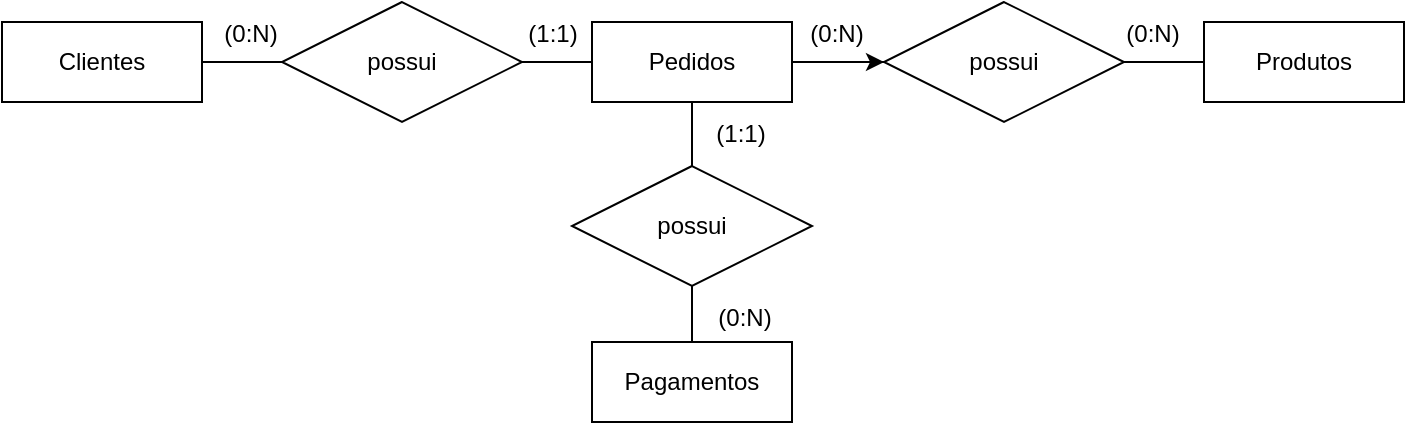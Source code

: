 <mxfile version="26.2.4" pages="3">
  <diagram name="Modelo Conceitual" id="dno8IKw_7OWP5Aaa4nih">
    <mxGraphModel dx="859" dy="526" grid="1" gridSize="8" guides="1" tooltips="1" connect="1" arrows="1" fold="1" page="1" pageScale="1" pageWidth="827" pageHeight="1169" background="none" math="0" shadow="0">
      <root>
        <mxCell id="0" />
        <mxCell id="1" parent="0" />
        <mxCell id="rZbsSwuXMM9Pe_eUIxAz-1" value="Clientes" style="whiteSpace=wrap;html=1;align=center;flipV=0;flipH=1;" parent="1" vertex="1">
          <mxGeometry x="36" y="96" width="100" height="40" as="geometry" />
        </mxCell>
        <mxCell id="rZbsSwuXMM9Pe_eUIxAz-2" value="Produtos" style="whiteSpace=wrap;html=1;align=center;flipV=0;flipH=1;" parent="1" vertex="1">
          <mxGeometry x="637" y="96" width="100" height="40" as="geometry" />
        </mxCell>
        <mxCell id="rZbsSwuXMM9Pe_eUIxAz-19" value="" style="edgeStyle=orthogonalEdgeStyle;rounded=0;orthogonalLoop=1;jettySize=auto;html=1;endArrow=none;startFill=0;" parent="1" source="rZbsSwuXMM9Pe_eUIxAz-3" target="rZbsSwuXMM9Pe_eUIxAz-17" edge="1">
          <mxGeometry relative="1" as="geometry" />
        </mxCell>
        <mxCell id="rZbsSwuXMM9Pe_eUIxAz-3" value="Pagamentos" style="whiteSpace=wrap;html=1;align=center;" parent="1" vertex="1">
          <mxGeometry x="331" y="256" width="100" height="40" as="geometry" />
        </mxCell>
        <mxCell id="rZbsSwuXMM9Pe_eUIxAz-8" style="edgeStyle=orthogonalEdgeStyle;rounded=0;orthogonalLoop=1;jettySize=auto;html=1;exitX=0;exitY=0.5;exitDx=0;exitDy=0;entryX=1;entryY=0.5;entryDx=0;entryDy=0;endArrow=none;startFill=0;" parent="1" source="rZbsSwuXMM9Pe_eUIxAz-4" target="rZbsSwuXMM9Pe_eUIxAz-6" edge="1">
          <mxGeometry relative="1" as="geometry" />
        </mxCell>
        <mxCell id="rZbsSwuXMM9Pe_eUIxAz-11" value="" style="edgeStyle=orthogonalEdgeStyle;rounded=0;orthogonalLoop=1;jettySize=auto;html=1;" parent="1" source="rZbsSwuXMM9Pe_eUIxAz-4" target="rZbsSwuXMM9Pe_eUIxAz-7" edge="1">
          <mxGeometry relative="1" as="geometry" />
        </mxCell>
        <mxCell id="rZbsSwuXMM9Pe_eUIxAz-4" value="Pedidos" style="whiteSpace=wrap;html=1;align=center;flipV=0;flipH=1;" parent="1" vertex="1">
          <mxGeometry x="331" y="96" width="100" height="40" as="geometry" />
        </mxCell>
        <mxCell id="rZbsSwuXMM9Pe_eUIxAz-9" style="edgeStyle=orthogonalEdgeStyle;rounded=0;orthogonalLoop=1;jettySize=auto;html=1;exitX=0;exitY=0.5;exitDx=0;exitDy=0;entryX=1;entryY=0.5;entryDx=0;entryDy=0;endArrow=none;startFill=0;" parent="1" source="rZbsSwuXMM9Pe_eUIxAz-6" target="rZbsSwuXMM9Pe_eUIxAz-1" edge="1">
          <mxGeometry relative="1" as="geometry" />
        </mxCell>
        <mxCell id="rZbsSwuXMM9Pe_eUIxAz-6" value="possui" style="shape=rhombus;perimeter=rhombusPerimeter;whiteSpace=wrap;html=1;align=center;flipV=0;flipH=1;" parent="1" vertex="1">
          <mxGeometry x="176" y="86" width="120" height="60" as="geometry" />
        </mxCell>
        <mxCell id="rZbsSwuXMM9Pe_eUIxAz-12" value="" style="edgeStyle=orthogonalEdgeStyle;rounded=0;orthogonalLoop=1;jettySize=auto;html=1;endArrow=none;startFill=0;" parent="1" source="rZbsSwuXMM9Pe_eUIxAz-7" target="rZbsSwuXMM9Pe_eUIxAz-2" edge="1">
          <mxGeometry relative="1" as="geometry" />
        </mxCell>
        <mxCell id="rZbsSwuXMM9Pe_eUIxAz-16" value="" style="edgeStyle=orthogonalEdgeStyle;rounded=0;orthogonalLoop=1;jettySize=auto;html=1;endArrow=none;startFill=0;" parent="1" source="rZbsSwuXMM9Pe_eUIxAz-7" target="rZbsSwuXMM9Pe_eUIxAz-4" edge="1">
          <mxGeometry relative="1" as="geometry" />
        </mxCell>
        <mxCell id="rZbsSwuXMM9Pe_eUIxAz-7" value="possui" style="shape=rhombus;perimeter=rhombusPerimeter;whiteSpace=wrap;html=1;align=center;flipV=0;flipH=1;" parent="1" vertex="1">
          <mxGeometry x="477" y="86" width="120" height="60" as="geometry" />
        </mxCell>
        <mxCell id="rZbsSwuXMM9Pe_eUIxAz-18" value="" style="edgeStyle=orthogonalEdgeStyle;rounded=0;orthogonalLoop=1;jettySize=auto;html=1;endArrow=none;startFill=0;" parent="1" source="rZbsSwuXMM9Pe_eUIxAz-17" target="rZbsSwuXMM9Pe_eUIxAz-4" edge="1">
          <mxGeometry relative="1" as="geometry" />
        </mxCell>
        <mxCell id="rZbsSwuXMM9Pe_eUIxAz-17" value="possui" style="shape=rhombus;perimeter=rhombusPerimeter;whiteSpace=wrap;html=1;align=center;flipV=0;flipH=1;" parent="1" vertex="1">
          <mxGeometry x="321" y="168" width="120" height="60" as="geometry" />
        </mxCell>
        <mxCell id="rZbsSwuXMM9Pe_eUIxAz-20" value="(0:N)" style="text;html=1;align=center;verticalAlign=middle;resizable=0;points=[];autosize=1;strokeColor=none;fillColor=none;" parent="1" vertex="1">
          <mxGeometry x="136" y="86" width="48" height="32" as="geometry" />
        </mxCell>
        <mxCell id="rZbsSwuXMM9Pe_eUIxAz-21" value="(1:1)" style="text;html=1;align=center;verticalAlign=middle;resizable=0;points=[];autosize=1;strokeColor=none;fillColor=none;" parent="1" vertex="1">
          <mxGeometry x="287" y="86" width="48" height="32" as="geometry" />
        </mxCell>
        <mxCell id="rZbsSwuXMM9Pe_eUIxAz-22" value="(0:N)" style="text;html=1;align=center;verticalAlign=middle;resizable=0;points=[];autosize=1;strokeColor=none;fillColor=none;" parent="1" vertex="1">
          <mxGeometry x="587" y="86" width="48" height="32" as="geometry" />
        </mxCell>
        <mxCell id="rZbsSwuXMM9Pe_eUIxAz-23" value="(0:N)" style="text;html=1;align=center;verticalAlign=middle;resizable=0;points=[];autosize=1;strokeColor=none;fillColor=none;" parent="1" vertex="1">
          <mxGeometry x="429" y="86" width="48" height="32" as="geometry" />
        </mxCell>
        <mxCell id="rZbsSwuXMM9Pe_eUIxAz-28" value="(1:1)" style="text;html=1;align=center;verticalAlign=middle;resizable=0;points=[];autosize=1;strokeColor=none;fillColor=none;" parent="1" vertex="1">
          <mxGeometry x="381" y="136" width="48" height="32" as="geometry" />
        </mxCell>
        <mxCell id="rZbsSwuXMM9Pe_eUIxAz-29" value="(0:N)" style="text;html=1;align=center;verticalAlign=middle;resizable=0;points=[];autosize=1;strokeColor=none;fillColor=none;" parent="1" vertex="1">
          <mxGeometry x="383" y="228" width="48" height="32" as="geometry" />
        </mxCell>
      </root>
    </mxGraphModel>
  </diagram>
  <diagram id="_huZORcpDx7SbmaHB3m-" name="Modelo Logico">
    <mxGraphModel dx="730" dy="447" grid="1" gridSize="10" guides="1" tooltips="1" connect="1" arrows="1" fold="1" page="1" pageScale="1" pageWidth="827" pageHeight="1169" math="0" shadow="0">
      <root>
        <mxCell id="0" />
        <mxCell id="1" parent="0" />
        <mxCell id="Nu4CE8ASQNmCY3caUZwu-1" value="Clientes" style="shape=table;startSize=30;container=1;collapsible=1;childLayout=tableLayout;fixedRows=1;rowLines=0;fontStyle=1;align=center;resizeLast=1;html=1;" vertex="1" parent="1">
          <mxGeometry x="60" y="160" width="180" height="210" as="geometry" />
        </mxCell>
        <mxCell id="Nu4CE8ASQNmCY3caUZwu-2" value="" style="shape=tableRow;horizontal=0;startSize=0;swimlaneHead=0;swimlaneBody=0;fillColor=none;collapsible=0;dropTarget=0;points=[[0,0.5],[1,0.5]];portConstraint=eastwest;top=0;left=0;right=0;bottom=1;" vertex="1" parent="Nu4CE8ASQNmCY3caUZwu-1">
          <mxGeometry y="30" width="180" height="30" as="geometry" />
        </mxCell>
        <mxCell id="Nu4CE8ASQNmCY3caUZwu-3" value="PK" style="shape=partialRectangle;connectable=0;fillColor=none;top=0;left=0;bottom=0;right=0;fontStyle=1;overflow=hidden;whiteSpace=wrap;html=1;" vertex="1" parent="Nu4CE8ASQNmCY3caUZwu-2">
          <mxGeometry width="30" height="30" as="geometry">
            <mxRectangle width="30" height="30" as="alternateBounds" />
          </mxGeometry>
        </mxCell>
        <mxCell id="Nu4CE8ASQNmCY3caUZwu-4" value="idCliente" style="shape=partialRectangle;connectable=0;fillColor=none;top=0;left=0;bottom=0;right=0;align=left;spacingLeft=6;fontStyle=5;overflow=hidden;whiteSpace=wrap;html=1;" vertex="1" parent="Nu4CE8ASQNmCY3caUZwu-2">
          <mxGeometry x="30" width="150" height="30" as="geometry">
            <mxRectangle width="150" height="30" as="alternateBounds" />
          </mxGeometry>
        </mxCell>
        <mxCell id="Nu4CE8ASQNmCY3caUZwu-5" value="" style="shape=tableRow;horizontal=0;startSize=0;swimlaneHead=0;swimlaneBody=0;fillColor=none;collapsible=0;dropTarget=0;points=[[0,0.5],[1,0.5]];portConstraint=eastwest;top=0;left=0;right=0;bottom=0;" vertex="1" parent="Nu4CE8ASQNmCY3caUZwu-1">
          <mxGeometry y="60" width="180" height="30" as="geometry" />
        </mxCell>
        <mxCell id="Nu4CE8ASQNmCY3caUZwu-6" value="" style="shape=partialRectangle;connectable=0;fillColor=none;top=0;left=0;bottom=0;right=0;editable=1;overflow=hidden;whiteSpace=wrap;html=1;" vertex="1" parent="Nu4CE8ASQNmCY3caUZwu-5">
          <mxGeometry width="30" height="30" as="geometry">
            <mxRectangle width="30" height="30" as="alternateBounds" />
          </mxGeometry>
        </mxCell>
        <mxCell id="Nu4CE8ASQNmCY3caUZwu-7" value="NomeCompleto" style="shape=partialRectangle;connectable=0;fillColor=none;top=0;left=0;bottom=0;right=0;align=left;spacingLeft=6;overflow=hidden;whiteSpace=wrap;html=1;" vertex="1" parent="Nu4CE8ASQNmCY3caUZwu-5">
          <mxGeometry x="30" width="150" height="30" as="geometry">
            <mxRectangle width="150" height="30" as="alternateBounds" />
          </mxGeometry>
        </mxCell>
        <mxCell id="Nu4CE8ASQNmCY3caUZwu-8" value="" style="shape=tableRow;horizontal=0;startSize=0;swimlaneHead=0;swimlaneBody=0;fillColor=none;collapsible=0;dropTarget=0;points=[[0,0.5],[1,0.5]];portConstraint=eastwest;top=0;left=0;right=0;bottom=0;" vertex="1" parent="Nu4CE8ASQNmCY3caUZwu-1">
          <mxGeometry y="90" width="180" height="30" as="geometry" />
        </mxCell>
        <mxCell id="Nu4CE8ASQNmCY3caUZwu-9" value="" style="shape=partialRectangle;connectable=0;fillColor=none;top=0;left=0;bottom=0;right=0;editable=1;overflow=hidden;whiteSpace=wrap;html=1;" vertex="1" parent="Nu4CE8ASQNmCY3caUZwu-8">
          <mxGeometry width="30" height="30" as="geometry">
            <mxRectangle width="30" height="30" as="alternateBounds" />
          </mxGeometry>
        </mxCell>
        <mxCell id="Nu4CE8ASQNmCY3caUZwu-10" value="Email" style="shape=partialRectangle;connectable=0;fillColor=none;top=0;left=0;bottom=0;right=0;align=left;spacingLeft=6;overflow=hidden;whiteSpace=wrap;html=1;" vertex="1" parent="Nu4CE8ASQNmCY3caUZwu-8">
          <mxGeometry x="30" width="150" height="30" as="geometry">
            <mxRectangle width="150" height="30" as="alternateBounds" />
          </mxGeometry>
        </mxCell>
        <mxCell id="Nu4CE8ASQNmCY3caUZwu-11" value="" style="shape=tableRow;horizontal=0;startSize=0;swimlaneHead=0;swimlaneBody=0;fillColor=none;collapsible=0;dropTarget=0;points=[[0,0.5],[1,0.5]];portConstraint=eastwest;top=0;left=0;right=0;bottom=0;" vertex="1" parent="Nu4CE8ASQNmCY3caUZwu-1">
          <mxGeometry y="120" width="180" height="30" as="geometry" />
        </mxCell>
        <mxCell id="Nu4CE8ASQNmCY3caUZwu-12" value="" style="shape=partialRectangle;connectable=0;fillColor=none;top=0;left=0;bottom=0;right=0;editable=1;overflow=hidden;whiteSpace=wrap;html=1;" vertex="1" parent="Nu4CE8ASQNmCY3caUZwu-11">
          <mxGeometry width="30" height="30" as="geometry">
            <mxRectangle width="30" height="30" as="alternateBounds" />
          </mxGeometry>
        </mxCell>
        <mxCell id="Nu4CE8ASQNmCY3caUZwu-13" value="Telefone" style="shape=partialRectangle;connectable=0;fillColor=none;top=0;left=0;bottom=0;right=0;align=left;spacingLeft=6;overflow=hidden;whiteSpace=wrap;html=1;" vertex="1" parent="Nu4CE8ASQNmCY3caUZwu-11">
          <mxGeometry x="30" width="150" height="30" as="geometry">
            <mxRectangle width="150" height="30" as="alternateBounds" />
          </mxGeometry>
        </mxCell>
        <mxCell id="pBLuhEvoIvPqjM3sjOBT-1" value="" style="shape=tableRow;horizontal=0;startSize=0;swimlaneHead=0;swimlaneBody=0;fillColor=none;collapsible=0;dropTarget=0;points=[[0,0.5],[1,0.5]];portConstraint=eastwest;top=0;left=0;right=0;bottom=0;" vertex="1" parent="Nu4CE8ASQNmCY3caUZwu-1">
          <mxGeometry y="150" width="180" height="30" as="geometry" />
        </mxCell>
        <mxCell id="pBLuhEvoIvPqjM3sjOBT-2" value="" style="shape=partialRectangle;connectable=0;fillColor=none;top=0;left=0;bottom=0;right=0;editable=1;overflow=hidden;whiteSpace=wrap;html=1;" vertex="1" parent="pBLuhEvoIvPqjM3sjOBT-1">
          <mxGeometry width="30" height="30" as="geometry">
            <mxRectangle width="30" height="30" as="alternateBounds" />
          </mxGeometry>
        </mxCell>
        <mxCell id="pBLuhEvoIvPqjM3sjOBT-3" value="Endereco" style="shape=partialRectangle;connectable=0;fillColor=none;top=0;left=0;bottom=0;right=0;align=left;spacingLeft=6;overflow=hidden;whiteSpace=wrap;html=1;" vertex="1" parent="pBLuhEvoIvPqjM3sjOBT-1">
          <mxGeometry x="30" width="150" height="30" as="geometry">
            <mxRectangle width="150" height="30" as="alternateBounds" />
          </mxGeometry>
        </mxCell>
        <mxCell id="pBLuhEvoIvPqjM3sjOBT-4" value="" style="shape=tableRow;horizontal=0;startSize=0;swimlaneHead=0;swimlaneBody=0;fillColor=none;collapsible=0;dropTarget=0;points=[[0,0.5],[1,0.5]];portConstraint=eastwest;top=0;left=0;right=0;bottom=0;" vertex="1" parent="Nu4CE8ASQNmCY3caUZwu-1">
          <mxGeometry y="180" width="180" height="30" as="geometry" />
        </mxCell>
        <mxCell id="pBLuhEvoIvPqjM3sjOBT-5" value="" style="shape=partialRectangle;connectable=0;fillColor=none;top=0;left=0;bottom=0;right=0;editable=1;overflow=hidden;whiteSpace=wrap;html=1;" vertex="1" parent="pBLuhEvoIvPqjM3sjOBT-4">
          <mxGeometry width="30" height="30" as="geometry">
            <mxRectangle width="30" height="30" as="alternateBounds" />
          </mxGeometry>
        </mxCell>
        <mxCell id="pBLuhEvoIvPqjM3sjOBT-6" value="DataCadastro" style="shape=partialRectangle;connectable=0;fillColor=none;top=0;left=0;bottom=0;right=0;align=left;spacingLeft=6;overflow=hidden;whiteSpace=wrap;html=1;" vertex="1" parent="pBLuhEvoIvPqjM3sjOBT-4">
          <mxGeometry x="30" width="150" height="30" as="geometry">
            <mxRectangle width="150" height="30" as="alternateBounds" />
          </mxGeometry>
        </mxCell>
        <mxCell id="Nu4CE8ASQNmCY3caUZwu-28" value="Pagamentos" style="shape=table;startSize=30;container=1;collapsible=1;childLayout=tableLayout;fixedRows=1;rowLines=0;fontStyle=1;align=center;resizeLast=1;html=1;" vertex="1" parent="1">
          <mxGeometry x="540" y="160" width="180" height="210" as="geometry" />
        </mxCell>
        <mxCell id="Nu4CE8ASQNmCY3caUZwu-29" value="" style="shape=tableRow;horizontal=0;startSize=0;swimlaneHead=0;swimlaneBody=0;fillColor=none;collapsible=0;dropTarget=0;points=[[0,0.5],[1,0.5]];portConstraint=eastwest;top=0;left=0;right=0;bottom=1;" vertex="1" parent="Nu4CE8ASQNmCY3caUZwu-28">
          <mxGeometry y="30" width="180" height="30" as="geometry" />
        </mxCell>
        <mxCell id="Nu4CE8ASQNmCY3caUZwu-30" value="PK" style="shape=partialRectangle;connectable=0;fillColor=none;top=0;left=0;bottom=0;right=0;fontStyle=1;overflow=hidden;whiteSpace=wrap;html=1;" vertex="1" parent="Nu4CE8ASQNmCY3caUZwu-29">
          <mxGeometry width="30" height="30" as="geometry">
            <mxRectangle width="30" height="30" as="alternateBounds" />
          </mxGeometry>
        </mxCell>
        <mxCell id="Nu4CE8ASQNmCY3caUZwu-31" value="idProduto" style="shape=partialRectangle;connectable=0;fillColor=none;top=0;left=0;bottom=0;right=0;align=left;spacingLeft=6;fontStyle=5;overflow=hidden;whiteSpace=wrap;html=1;" vertex="1" parent="Nu4CE8ASQNmCY3caUZwu-29">
          <mxGeometry x="30" width="150" height="30" as="geometry">
            <mxRectangle width="150" height="30" as="alternateBounds" />
          </mxGeometry>
        </mxCell>
        <mxCell id="Nu4CE8ASQNmCY3caUZwu-32" value="" style="shape=tableRow;horizontal=0;startSize=0;swimlaneHead=0;swimlaneBody=0;fillColor=none;collapsible=0;dropTarget=0;points=[[0,0.5],[1,0.5]];portConstraint=eastwest;top=0;left=0;right=0;bottom=0;" vertex="1" parent="Nu4CE8ASQNmCY3caUZwu-28">
          <mxGeometry y="60" width="180" height="30" as="geometry" />
        </mxCell>
        <mxCell id="Nu4CE8ASQNmCY3caUZwu-33" value="" style="shape=partialRectangle;connectable=0;fillColor=none;top=0;left=0;bottom=0;right=0;editable=1;overflow=hidden;whiteSpace=wrap;html=1;" vertex="1" parent="Nu4CE8ASQNmCY3caUZwu-32">
          <mxGeometry width="30" height="30" as="geometry">
            <mxRectangle width="30" height="30" as="alternateBounds" />
          </mxGeometry>
        </mxCell>
        <mxCell id="Nu4CE8ASQNmCY3caUZwu-34" value="NomeProduto" style="shape=partialRectangle;connectable=0;fillColor=none;top=0;left=0;bottom=0;right=0;align=left;spacingLeft=6;overflow=hidden;whiteSpace=wrap;html=1;" vertex="1" parent="Nu4CE8ASQNmCY3caUZwu-32">
          <mxGeometry x="30" width="150" height="30" as="geometry">
            <mxRectangle width="150" height="30" as="alternateBounds" />
          </mxGeometry>
        </mxCell>
        <mxCell id="Nu4CE8ASQNmCY3caUZwu-35" value="" style="shape=tableRow;horizontal=0;startSize=0;swimlaneHead=0;swimlaneBody=0;fillColor=none;collapsible=0;dropTarget=0;points=[[0,0.5],[1,0.5]];portConstraint=eastwest;top=0;left=0;right=0;bottom=0;" vertex="1" parent="Nu4CE8ASQNmCY3caUZwu-28">
          <mxGeometry y="90" width="180" height="30" as="geometry" />
        </mxCell>
        <mxCell id="Nu4CE8ASQNmCY3caUZwu-36" value="" style="shape=partialRectangle;connectable=0;fillColor=none;top=0;left=0;bottom=0;right=0;editable=1;overflow=hidden;whiteSpace=wrap;html=1;" vertex="1" parent="Nu4CE8ASQNmCY3caUZwu-35">
          <mxGeometry width="30" height="30" as="geometry">
            <mxRectangle width="30" height="30" as="alternateBounds" />
          </mxGeometry>
        </mxCell>
        <mxCell id="Nu4CE8ASQNmCY3caUZwu-37" value="Descricao" style="shape=partialRectangle;connectable=0;fillColor=none;top=0;left=0;bottom=0;right=0;align=left;spacingLeft=6;overflow=hidden;whiteSpace=wrap;html=1;" vertex="1" parent="Nu4CE8ASQNmCY3caUZwu-35">
          <mxGeometry x="30" width="150" height="30" as="geometry">
            <mxRectangle width="150" height="30" as="alternateBounds" />
          </mxGeometry>
        </mxCell>
        <mxCell id="Nu4CE8ASQNmCY3caUZwu-38" value="" style="shape=tableRow;horizontal=0;startSize=0;swimlaneHead=0;swimlaneBody=0;fillColor=none;collapsible=0;dropTarget=0;points=[[0,0.5],[1,0.5]];portConstraint=eastwest;top=0;left=0;right=0;bottom=0;" vertex="1" parent="Nu4CE8ASQNmCY3caUZwu-28">
          <mxGeometry y="120" width="180" height="30" as="geometry" />
        </mxCell>
        <mxCell id="Nu4CE8ASQNmCY3caUZwu-39" value="" style="shape=partialRectangle;connectable=0;fillColor=none;top=0;left=0;bottom=0;right=0;editable=1;overflow=hidden;whiteSpace=wrap;html=1;" vertex="1" parent="Nu4CE8ASQNmCY3caUZwu-38">
          <mxGeometry width="30" height="30" as="geometry">
            <mxRectangle width="30" height="30" as="alternateBounds" />
          </mxGeometry>
        </mxCell>
        <mxCell id="Nu4CE8ASQNmCY3caUZwu-40" value="Preco" style="shape=partialRectangle;connectable=0;fillColor=none;top=0;left=0;bottom=0;right=0;align=left;spacingLeft=6;overflow=hidden;whiteSpace=wrap;html=1;" vertex="1" parent="Nu4CE8ASQNmCY3caUZwu-38">
          <mxGeometry x="30" width="150" height="30" as="geometry">
            <mxRectangle width="150" height="30" as="alternateBounds" />
          </mxGeometry>
        </mxCell>
        <mxCell id="pBLuhEvoIvPqjM3sjOBT-7" value="" style="shape=tableRow;horizontal=0;startSize=0;swimlaneHead=0;swimlaneBody=0;fillColor=none;collapsible=0;dropTarget=0;points=[[0,0.5],[1,0.5]];portConstraint=eastwest;top=0;left=0;right=0;bottom=0;" vertex="1" parent="Nu4CE8ASQNmCY3caUZwu-28">
          <mxGeometry y="150" width="180" height="30" as="geometry" />
        </mxCell>
        <mxCell id="pBLuhEvoIvPqjM3sjOBT-8" value="" style="shape=partialRectangle;connectable=0;fillColor=none;top=0;left=0;bottom=0;right=0;editable=1;overflow=hidden;whiteSpace=wrap;html=1;" vertex="1" parent="pBLuhEvoIvPqjM3sjOBT-7">
          <mxGeometry width="30" height="30" as="geometry">
            <mxRectangle width="30" height="30" as="alternateBounds" />
          </mxGeometry>
        </mxCell>
        <mxCell id="pBLuhEvoIvPqjM3sjOBT-9" value="EstoqueDisponivel" style="shape=partialRectangle;connectable=0;fillColor=none;top=0;left=0;bottom=0;right=0;align=left;spacingLeft=6;overflow=hidden;whiteSpace=wrap;html=1;" vertex="1" parent="pBLuhEvoIvPqjM3sjOBT-7">
          <mxGeometry x="30" width="150" height="30" as="geometry">
            <mxRectangle width="150" height="30" as="alternateBounds" />
          </mxGeometry>
        </mxCell>
        <mxCell id="pBLuhEvoIvPqjM3sjOBT-10" value="" style="shape=tableRow;horizontal=0;startSize=0;swimlaneHead=0;swimlaneBody=0;fillColor=none;collapsible=0;dropTarget=0;points=[[0,0.5],[1,0.5]];portConstraint=eastwest;top=0;left=0;right=0;bottom=0;" vertex="1" parent="Nu4CE8ASQNmCY3caUZwu-28">
          <mxGeometry y="180" width="180" height="30" as="geometry" />
        </mxCell>
        <mxCell id="pBLuhEvoIvPqjM3sjOBT-11" value="" style="shape=partialRectangle;connectable=0;fillColor=none;top=0;left=0;bottom=0;right=0;editable=1;overflow=hidden;whiteSpace=wrap;html=1;" vertex="1" parent="pBLuhEvoIvPqjM3sjOBT-10">
          <mxGeometry width="30" height="30" as="geometry">
            <mxRectangle width="30" height="30" as="alternateBounds" />
          </mxGeometry>
        </mxCell>
        <mxCell id="pBLuhEvoIvPqjM3sjOBT-12" value="CategoriaProduto" style="shape=partialRectangle;connectable=0;fillColor=none;top=0;left=0;bottom=0;right=0;align=left;spacingLeft=6;overflow=hidden;whiteSpace=wrap;html=1;" vertex="1" parent="pBLuhEvoIvPqjM3sjOBT-10">
          <mxGeometry x="30" width="150" height="30" as="geometry">
            <mxRectangle width="150" height="30" as="alternateBounds" />
          </mxGeometry>
        </mxCell>
        <mxCell id="Nu4CE8ASQNmCY3caUZwu-41" value="Pedidos" style="shape=table;startSize=30;container=1;collapsible=1;childLayout=tableLayout;fixedRows=1;rowLines=0;fontStyle=1;align=center;resizeLast=1;html=1;" vertex="1" parent="1">
          <mxGeometry x="310" y="350" width="180" height="210" as="geometry" />
        </mxCell>
        <mxCell id="Nu4CE8ASQNmCY3caUZwu-42" value="" style="shape=tableRow;horizontal=0;startSize=0;swimlaneHead=0;swimlaneBody=0;fillColor=none;collapsible=0;dropTarget=0;points=[[0,0.5],[1,0.5]];portConstraint=eastwest;top=0;left=0;right=0;bottom=1;" vertex="1" parent="Nu4CE8ASQNmCY3caUZwu-41">
          <mxGeometry y="30" width="180" height="30" as="geometry" />
        </mxCell>
        <mxCell id="Nu4CE8ASQNmCY3caUZwu-43" value="PK" style="shape=partialRectangle;connectable=0;fillColor=none;top=0;left=0;bottom=0;right=0;fontStyle=1;overflow=hidden;whiteSpace=wrap;html=1;" vertex="1" parent="Nu4CE8ASQNmCY3caUZwu-42">
          <mxGeometry width="30" height="30" as="geometry">
            <mxRectangle width="30" height="30" as="alternateBounds" />
          </mxGeometry>
        </mxCell>
        <mxCell id="Nu4CE8ASQNmCY3caUZwu-44" value="idPedido" style="shape=partialRectangle;connectable=0;fillColor=none;top=0;left=0;bottom=0;right=0;align=left;spacingLeft=6;fontStyle=5;overflow=hidden;whiteSpace=wrap;html=1;" vertex="1" parent="Nu4CE8ASQNmCY3caUZwu-42">
          <mxGeometry x="30" width="150" height="30" as="geometry">
            <mxRectangle width="150" height="30" as="alternateBounds" />
          </mxGeometry>
        </mxCell>
        <mxCell id="Nu4CE8ASQNmCY3caUZwu-45" value="" style="shape=tableRow;horizontal=0;startSize=0;swimlaneHead=0;swimlaneBody=0;fillColor=none;collapsible=0;dropTarget=0;points=[[0,0.5],[1,0.5]];portConstraint=eastwest;top=0;left=0;right=0;bottom=0;" vertex="1" parent="Nu4CE8ASQNmCY3caUZwu-41">
          <mxGeometry y="60" width="180" height="30" as="geometry" />
        </mxCell>
        <mxCell id="Nu4CE8ASQNmCY3caUZwu-46" value="" style="shape=partialRectangle;connectable=0;fillColor=none;top=0;left=0;bottom=0;right=0;editable=1;overflow=hidden;whiteSpace=wrap;html=1;" vertex="1" parent="Nu4CE8ASQNmCY3caUZwu-45">
          <mxGeometry width="30" height="30" as="geometry">
            <mxRectangle width="30" height="30" as="alternateBounds" />
          </mxGeometry>
        </mxCell>
        <mxCell id="Nu4CE8ASQNmCY3caUZwu-47" value="DataPagamento" style="shape=partialRectangle;connectable=0;fillColor=none;top=0;left=0;bottom=0;right=0;align=left;spacingLeft=6;overflow=hidden;whiteSpace=wrap;html=1;" vertex="1" parent="Nu4CE8ASQNmCY3caUZwu-45">
          <mxGeometry x="30" width="150" height="30" as="geometry">
            <mxRectangle width="150" height="30" as="alternateBounds" />
          </mxGeometry>
        </mxCell>
        <mxCell id="Nu4CE8ASQNmCY3caUZwu-48" value="" style="shape=tableRow;horizontal=0;startSize=0;swimlaneHead=0;swimlaneBody=0;fillColor=none;collapsible=0;dropTarget=0;points=[[0,0.5],[1,0.5]];portConstraint=eastwest;top=0;left=0;right=0;bottom=0;" vertex="1" parent="Nu4CE8ASQNmCY3caUZwu-41">
          <mxGeometry y="90" width="180" height="30" as="geometry" />
        </mxCell>
        <mxCell id="Nu4CE8ASQNmCY3caUZwu-49" value="" style="shape=partialRectangle;connectable=0;fillColor=none;top=0;left=0;bottom=0;right=0;editable=1;overflow=hidden;whiteSpace=wrap;html=1;" vertex="1" parent="Nu4CE8ASQNmCY3caUZwu-48">
          <mxGeometry width="30" height="30" as="geometry">
            <mxRectangle width="30" height="30" as="alternateBounds" />
          </mxGeometry>
        </mxCell>
        <mxCell id="Nu4CE8ASQNmCY3caUZwu-50" value="StatusPagamento" style="shape=partialRectangle;connectable=0;fillColor=none;top=0;left=0;bottom=0;right=0;align=left;spacingLeft=6;overflow=hidden;whiteSpace=wrap;html=1;" vertex="1" parent="Nu4CE8ASQNmCY3caUZwu-48">
          <mxGeometry x="30" width="150" height="30" as="geometry">
            <mxRectangle width="150" height="30" as="alternateBounds" />
          </mxGeometry>
        </mxCell>
        <mxCell id="Nu4CE8ASQNmCY3caUZwu-51" value="" style="shape=tableRow;horizontal=0;startSize=0;swimlaneHead=0;swimlaneBody=0;fillColor=none;collapsible=0;dropTarget=0;points=[[0,0.5],[1,0.5]];portConstraint=eastwest;top=0;left=0;right=0;bottom=0;" vertex="1" parent="Nu4CE8ASQNmCY3caUZwu-41">
          <mxGeometry y="120" width="180" height="30" as="geometry" />
        </mxCell>
        <mxCell id="Nu4CE8ASQNmCY3caUZwu-52" value="" style="shape=partialRectangle;connectable=0;fillColor=none;top=0;left=0;bottom=0;right=0;editable=1;overflow=hidden;whiteSpace=wrap;html=1;" vertex="1" parent="Nu4CE8ASQNmCY3caUZwu-51">
          <mxGeometry width="30" height="30" as="geometry">
            <mxRectangle width="30" height="30" as="alternateBounds" />
          </mxGeometry>
        </mxCell>
        <mxCell id="Nu4CE8ASQNmCY3caUZwu-53" value="Row 3" style="shape=partialRectangle;connectable=0;fillColor=none;top=0;left=0;bottom=0;right=0;align=left;spacingLeft=6;overflow=hidden;whiteSpace=wrap;html=1;" vertex="1" parent="Nu4CE8ASQNmCY3caUZwu-51">
          <mxGeometry x="30" width="150" height="30" as="geometry">
            <mxRectangle width="150" height="30" as="alternateBounds" />
          </mxGeometry>
        </mxCell>
        <mxCell id="pBLuhEvoIvPqjM3sjOBT-13" value="" style="shape=tableRow;horizontal=0;startSize=0;swimlaneHead=0;swimlaneBody=0;fillColor=none;collapsible=0;dropTarget=0;points=[[0,0.5],[1,0.5]];portConstraint=eastwest;top=0;left=0;right=0;bottom=1;" vertex="1" parent="Nu4CE8ASQNmCY3caUZwu-41">
          <mxGeometry y="150" width="180" height="30" as="geometry" />
        </mxCell>
        <mxCell id="pBLuhEvoIvPqjM3sjOBT-14" value="FK" style="shape=partialRectangle;connectable=0;fillColor=none;top=0;left=0;bottom=0;right=0;fontStyle=1;overflow=hidden;whiteSpace=wrap;html=1;" vertex="1" parent="pBLuhEvoIvPqjM3sjOBT-13">
          <mxGeometry width="30" height="30" as="geometry">
            <mxRectangle width="30" height="30" as="alternateBounds" />
          </mxGeometry>
        </mxCell>
        <mxCell id="pBLuhEvoIvPqjM3sjOBT-15" value="idCliente" style="shape=partialRectangle;connectable=0;fillColor=none;top=0;left=0;bottom=0;right=0;align=left;spacingLeft=6;fontStyle=5;overflow=hidden;whiteSpace=wrap;html=1;" vertex="1" parent="pBLuhEvoIvPqjM3sjOBT-13">
          <mxGeometry x="30" width="150" height="30" as="geometry">
            <mxRectangle width="150" height="30" as="alternateBounds" />
          </mxGeometry>
        </mxCell>
        <mxCell id="pBLuhEvoIvPqjM3sjOBT-16" value="" style="shape=tableRow;horizontal=0;startSize=0;swimlaneHead=0;swimlaneBody=0;fillColor=none;collapsible=0;dropTarget=0;points=[[0,0.5],[1,0.5]];portConstraint=eastwest;top=0;left=0;right=0;bottom=1;" vertex="1" parent="Nu4CE8ASQNmCY3caUZwu-41">
          <mxGeometry y="180" width="180" height="30" as="geometry" />
        </mxCell>
        <mxCell id="pBLuhEvoIvPqjM3sjOBT-17" value="FK" style="shape=partialRectangle;connectable=0;fillColor=none;top=0;left=0;bottom=0;right=0;fontStyle=1;overflow=hidden;whiteSpace=wrap;html=1;" vertex="1" parent="pBLuhEvoIvPqjM3sjOBT-16">
          <mxGeometry width="30" height="30" as="geometry">
            <mxRectangle width="30" height="30" as="alternateBounds" />
          </mxGeometry>
        </mxCell>
        <mxCell id="pBLuhEvoIvPqjM3sjOBT-18" value="idPagamento" style="shape=partialRectangle;connectable=0;fillColor=none;top=0;left=0;bottom=0;right=0;align=left;spacingLeft=6;fontStyle=5;overflow=hidden;whiteSpace=wrap;html=1;" vertex="1" parent="pBLuhEvoIvPqjM3sjOBT-16">
          <mxGeometry x="30" width="150" height="30" as="geometry">
            <mxRectangle width="150" height="30" as="alternateBounds" />
          </mxGeometry>
        </mxCell>
        <mxCell id="Nu4CE8ASQNmCY3caUZwu-54" value="Pagamentos" style="shape=table;startSize=30;container=1;collapsible=1;childLayout=tableLayout;fixedRows=1;rowLines=0;fontStyle=1;align=center;resizeLast=1;html=1;" vertex="1" parent="1">
          <mxGeometry x="310" y="160" width="180" height="150" as="geometry" />
        </mxCell>
        <mxCell id="Nu4CE8ASQNmCY3caUZwu-55" value="" style="shape=tableRow;horizontal=0;startSize=0;swimlaneHead=0;swimlaneBody=0;fillColor=none;collapsible=0;dropTarget=0;points=[[0,0.5],[1,0.5]];portConstraint=eastwest;top=0;left=0;right=0;bottom=1;" vertex="1" parent="Nu4CE8ASQNmCY3caUZwu-54">
          <mxGeometry y="30" width="180" height="30" as="geometry" />
        </mxCell>
        <mxCell id="Nu4CE8ASQNmCY3caUZwu-56" value="PK" style="shape=partialRectangle;connectable=0;fillColor=none;top=0;left=0;bottom=0;right=0;fontStyle=1;overflow=hidden;whiteSpace=wrap;html=1;" vertex="1" parent="Nu4CE8ASQNmCY3caUZwu-55">
          <mxGeometry width="30" height="30" as="geometry">
            <mxRectangle width="30" height="30" as="alternateBounds" />
          </mxGeometry>
        </mxCell>
        <mxCell id="Nu4CE8ASQNmCY3caUZwu-57" value="idPagamento" style="shape=partialRectangle;connectable=0;fillColor=none;top=0;left=0;bottom=0;right=0;align=left;spacingLeft=6;fontStyle=5;overflow=hidden;whiteSpace=wrap;html=1;" vertex="1" parent="Nu4CE8ASQNmCY3caUZwu-55">
          <mxGeometry x="30" width="150" height="30" as="geometry">
            <mxRectangle width="150" height="30" as="alternateBounds" />
          </mxGeometry>
        </mxCell>
        <mxCell id="Nu4CE8ASQNmCY3caUZwu-58" value="" style="shape=tableRow;horizontal=0;startSize=0;swimlaneHead=0;swimlaneBody=0;fillColor=none;collapsible=0;dropTarget=0;points=[[0,0.5],[1,0.5]];portConstraint=eastwest;top=0;left=0;right=0;bottom=0;" vertex="1" parent="Nu4CE8ASQNmCY3caUZwu-54">
          <mxGeometry y="60" width="180" height="30" as="geometry" />
        </mxCell>
        <mxCell id="Nu4CE8ASQNmCY3caUZwu-59" value="" style="shape=partialRectangle;connectable=0;fillColor=none;top=0;left=0;bottom=0;right=0;editable=1;overflow=hidden;whiteSpace=wrap;html=1;" vertex="1" parent="Nu4CE8ASQNmCY3caUZwu-58">
          <mxGeometry width="30" height="30" as="geometry">
            <mxRectangle width="30" height="30" as="alternateBounds" />
          </mxGeometry>
        </mxCell>
        <mxCell id="Nu4CE8ASQNmCY3caUZwu-60" value="Row 1" style="shape=partialRectangle;connectable=0;fillColor=none;top=0;left=0;bottom=0;right=0;align=left;spacingLeft=6;overflow=hidden;whiteSpace=wrap;html=1;" vertex="1" parent="Nu4CE8ASQNmCY3caUZwu-58">
          <mxGeometry x="30" width="150" height="30" as="geometry">
            <mxRectangle width="150" height="30" as="alternateBounds" />
          </mxGeometry>
        </mxCell>
        <mxCell id="Nu4CE8ASQNmCY3caUZwu-61" value="" style="shape=tableRow;horizontal=0;startSize=0;swimlaneHead=0;swimlaneBody=0;fillColor=none;collapsible=0;dropTarget=0;points=[[0,0.5],[1,0.5]];portConstraint=eastwest;top=0;left=0;right=0;bottom=0;" vertex="1" parent="Nu4CE8ASQNmCY3caUZwu-54">
          <mxGeometry y="90" width="180" height="30" as="geometry" />
        </mxCell>
        <mxCell id="Nu4CE8ASQNmCY3caUZwu-62" value="" style="shape=partialRectangle;connectable=0;fillColor=none;top=0;left=0;bottom=0;right=0;editable=1;overflow=hidden;whiteSpace=wrap;html=1;" vertex="1" parent="Nu4CE8ASQNmCY3caUZwu-61">
          <mxGeometry width="30" height="30" as="geometry">
            <mxRectangle width="30" height="30" as="alternateBounds" />
          </mxGeometry>
        </mxCell>
        <mxCell id="Nu4CE8ASQNmCY3caUZwu-63" value="Row 2" style="shape=partialRectangle;connectable=0;fillColor=none;top=0;left=0;bottom=0;right=0;align=left;spacingLeft=6;overflow=hidden;whiteSpace=wrap;html=1;" vertex="1" parent="Nu4CE8ASQNmCY3caUZwu-61">
          <mxGeometry x="30" width="150" height="30" as="geometry">
            <mxRectangle width="150" height="30" as="alternateBounds" />
          </mxGeometry>
        </mxCell>
        <mxCell id="Nu4CE8ASQNmCY3caUZwu-64" value="" style="shape=tableRow;horizontal=0;startSize=0;swimlaneHead=0;swimlaneBody=0;fillColor=none;collapsible=0;dropTarget=0;points=[[0,0.5],[1,0.5]];portConstraint=eastwest;top=0;left=0;right=0;bottom=0;" vertex="1" parent="Nu4CE8ASQNmCY3caUZwu-54">
          <mxGeometry y="120" width="180" height="30" as="geometry" />
        </mxCell>
        <mxCell id="Nu4CE8ASQNmCY3caUZwu-65" value="" style="shape=partialRectangle;connectable=0;fillColor=none;top=0;left=0;bottom=0;right=0;editable=1;overflow=hidden;whiteSpace=wrap;html=1;" vertex="1" parent="Nu4CE8ASQNmCY3caUZwu-64">
          <mxGeometry width="30" height="30" as="geometry">
            <mxRectangle width="30" height="30" as="alternateBounds" />
          </mxGeometry>
        </mxCell>
        <mxCell id="Nu4CE8ASQNmCY3caUZwu-66" value="Row 3" style="shape=partialRectangle;connectable=0;fillColor=none;top=0;left=0;bottom=0;right=0;align=left;spacingLeft=6;overflow=hidden;whiteSpace=wrap;html=1;" vertex="1" parent="Nu4CE8ASQNmCY3caUZwu-64">
          <mxGeometry x="30" width="150" height="30" as="geometry">
            <mxRectangle width="150" height="30" as="alternateBounds" />
          </mxGeometry>
        </mxCell>
      </root>
    </mxGraphModel>
  </diagram>
  <diagram name="Modelo Físico" id="hs9vtYJKz8j2tcHpeOXF">
    <mxGraphModel dx="1217" dy="745" grid="1" gridSize="10" guides="1" tooltips="1" connect="1" arrows="1" fold="1" page="1" pageScale="1" pageWidth="1169" pageHeight="827" math="0" shadow="0">
      <root>
        <mxCell id="dIWH0IkldNouCtbRZgyC-0" />
        <mxCell id="dIWH0IkldNouCtbRZgyC-1" parent="dIWH0IkldNouCtbRZgyC-0" />
      </root>
    </mxGraphModel>
  </diagram>
</mxfile>
